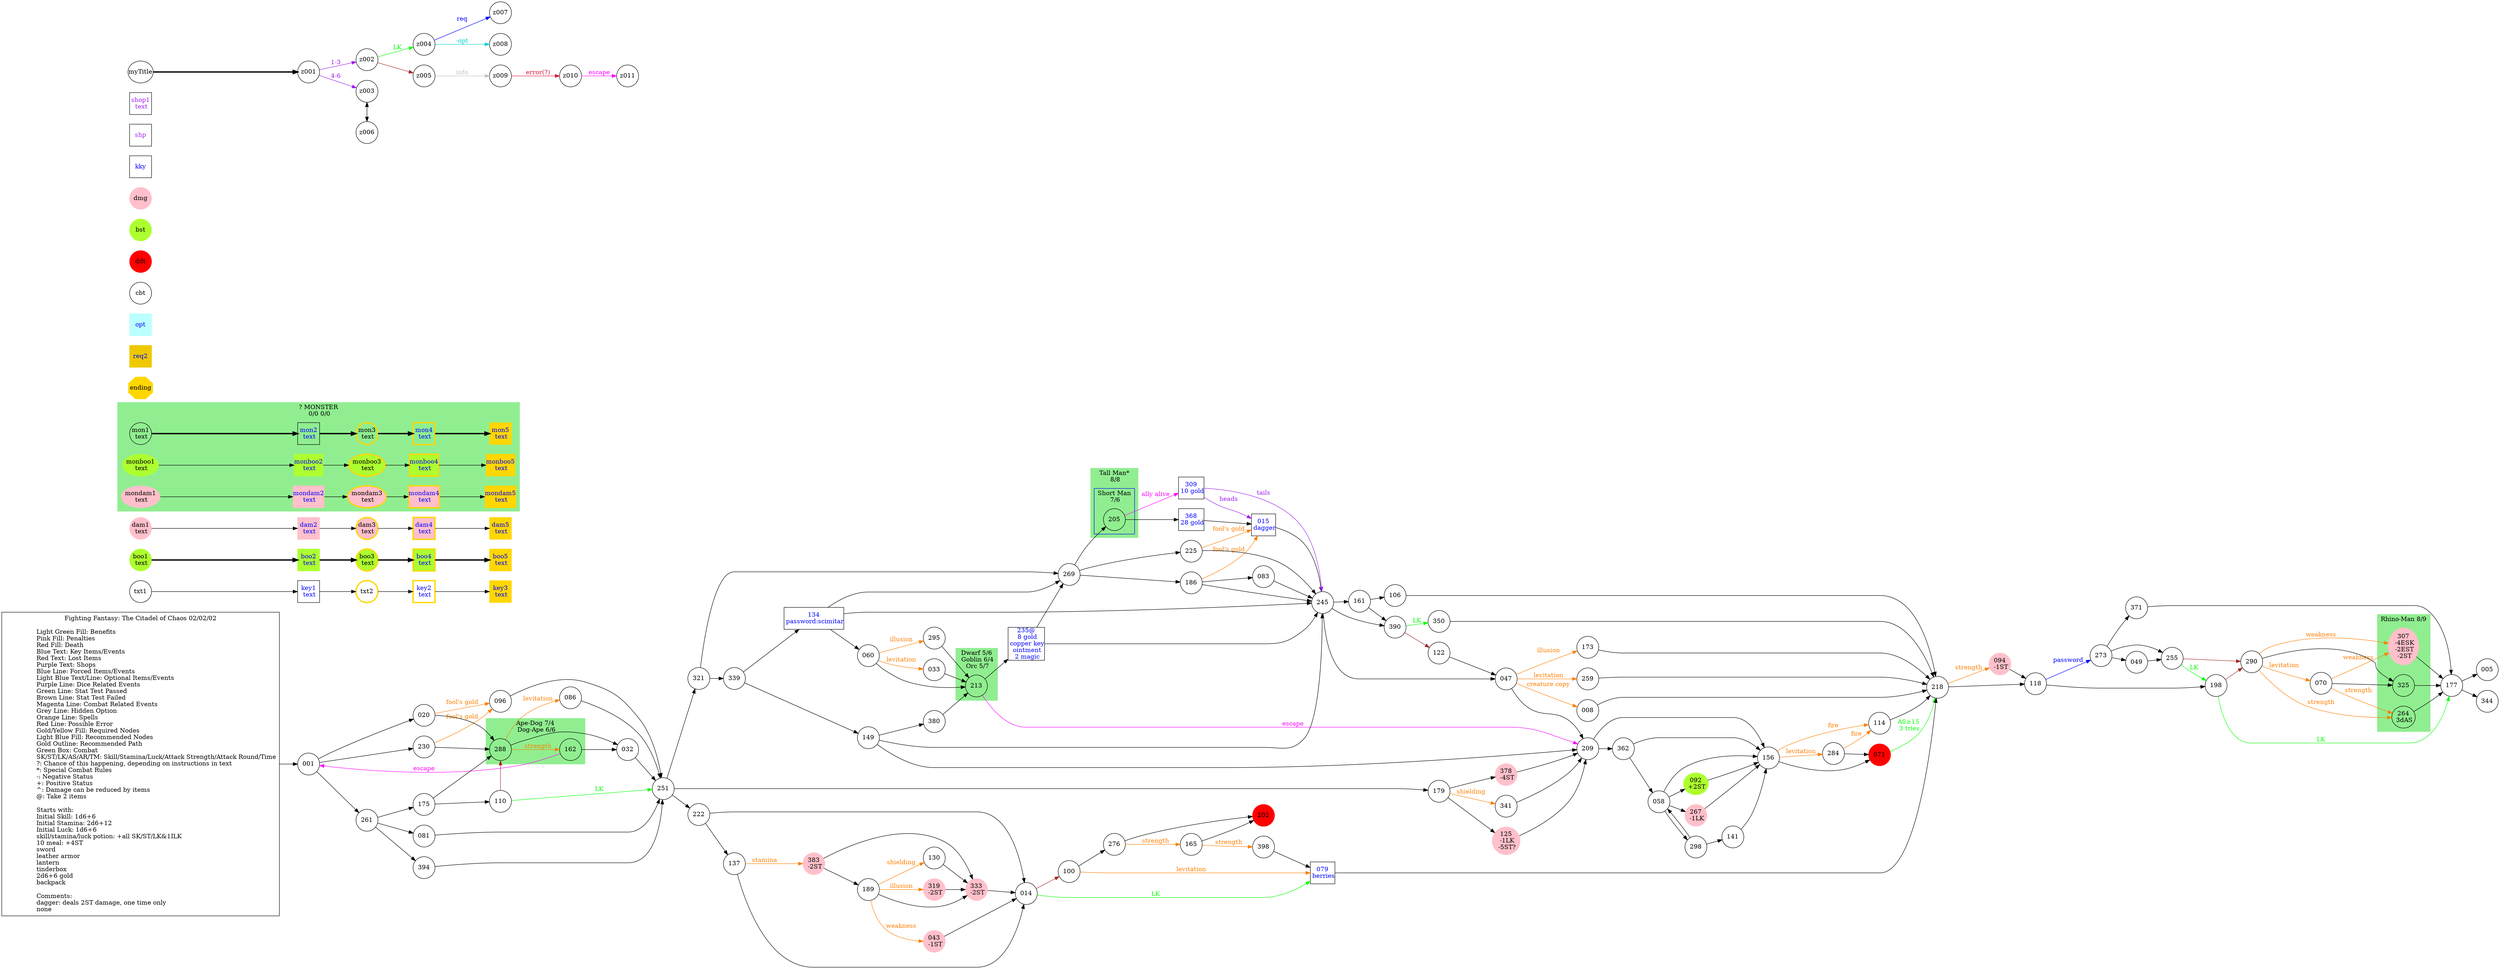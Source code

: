 digraph "Fighting Fantasy: The Citadel of Chaos" {
	// graph defaults
	rankdir=LR
	mclimit=20
	nodesep=.3 // changes horizontal separation of nodes
	ranksep=.4 // changes vertical separation of nodes
	node [height=.7
		width=.7
		shape=ellipse
		margin=0]
	edge[weight=5]

	// a box for a graph label
	// note that you can override the defaults set above
	title [label = "Fighting Fantasy: The Citadel of Chaos 02/02/02\n\n \
		Light Green Fill: Benefits\l \
		Pink Fill: Penalties\l \
		Red Fill: Death\l \
		Blue Text: Key Items/Events\l \
		Red Text: Lost Items\l \
		Purple Text: Shops\l \
		Blue Line: Forced Items/Events\l \
		Light Blue Text/Line: Optional Items/Events\l \
		Purple Line: Dice Related Events\l \
		Green Line: Stat Test Passed\l \
		Brown Line: Stat Test Failed\l \
		Magenta Line: Combat Related Events\l \
		Grey Line: Hidden Option\l \
		Orange Line: Spells\l \
		Red Line: Possible Error\l \
		Gold/Yellow Fill: Required Nodes\l \
		Light Blue Fill: Recommended Nodes\l \
		Gold Outline: Recommended Path\l \
		Green Box: Combat\l \
		SK/ST/LK/AS/AR/TM: Skill/Stamina/Luck/Attack Strength/Attack Round/Time\l \
		?: Chance of this happening, depending on instructions in text\l \
		*: Special Combat Rules\l \
		-: Negative Status\l \
		+: Positive Status\l \
		^: Damage can be reduced by items\l \
		@: Take 2 items\l\l \
		Starts with:\l \
		Initial Skill: 1d6+6\l \
		Initial Stamina: 2d6+12\l \
		Initial Luck: 1d6+6\l \
		skill/stamina/luck potion: +all SK/ST/LK&1ILK\l \
		10 meal: +4ST\l \
		sword\l \
		leather armor\l \
		lantern\l \
		tinderbox\l \
		2d6+6 gold\l \
		backpack\l\l \
		Comments:\l \
		dagger: deals 2ST damage, one time only\l \
		none\l"
		shape = "box"
		margin = 0.1]

	subgraph Required {
		node [style = "filled" color = "gold" fillcolor = "gold" fontcolor = "blue" shape = "rect"]
		key3
		boo5
		dam5
		monboo5
		mondam5
		mon5
		ending [fontcolor = "black" shape = "octagon"]
	}

	subgraph Required2 {
		node [style = "filled" color = "gold2" fillcolor = "gold2" fontcolor = "blue" shape = "rect"]
		req2
	}

	subgraph Recommended {
		node [penwidth = 3 color = "gold"]
		txt2
		key2 [shape = "rect" fontcolor = "blue"]
		boo3 [style = "filled" fillcolor = "greenyellow"]
		boo4 [style = "filled" fillcolor = "greenyellow"]
		dam3 [style = "filled" fillcolor = "pink"]
		dam4 [style = "filled" fillcolor = "pink"]
		monboo3 [style = "filled" fillcolor = "greenyellow"]
		monboo4 [style = "filled" fillcolor = "greenyellow"]
		mondam3 [style = "filled" fillcolor = "pink"]
		mondam4 [style = "filled" fillcolor = "pink"]
		mon3
		mon4
	}
	
	subgraph Optional {
		node [style = "filled" color = "paleturquoise1" fillcolor = "paleturquoise1" fontcolor = "blue" shape = "rect"]
		opt
	}

	subgraph Combat {
		style = "filled" color = "palegreen2"
		subgraph cluster_MONSTER {
			label = "? MONSTER\n 0/0 0/0"
			mon1 [label = "\N\n text"]
			mon2 [shape = "rect" fontcolor = "blue" label = "\N\n text"]
			mon3 [label = "\N\n text"]
			mon4 [shape = "rect" fontcolor = "blue" label = "\N\n text"]
			mon5 [shape = "rect" fontcolor = "blue" label = "\N\n text"]
			monboo1 [style = "filled" color = "greenyellow" label = "\N\n text"]
			monboo2 [shape = "rect" style = "filled" color = "greenyellow" fontcolor = "blue" label = "\N\n text"]
			monboo3 [label = "\N\n text"]
			monboo4 [shape = "rect" fontcolor = "blue" label = "\N\n text"]
			monboo5 [shape = "rect" fontcolor = "blue" label = "\N\n text"]
			mondam1 [style = "filled" color = "pink" label = "\N\n text"]
			mondam2 [shape = "rect" style = "filled" color = "pink" fontcolor = "blue" label = "\N\n text"]
			mondam3 [label = "\N\n text"]
			mondam4 [shape = "rect" fontcolor = "blue" label = "\N\n text"]
			mondam5 [shape = "rect" fontcolor = "blue" label = "\N\n text"]
		}
		
		subgraph cluster_APE_DOG_DOG_APE {
			label = "Ape-Dog 7/4\n Dog-Ape 6/6"
			162
			288
		}
		
		subgraph cluster_TALL_MAN {
			label = "Tall Man*\n 8/8"
			subgraph cluster_SHORT_MAN {
				color = "blue" fillcolor = "palegreen2"
				label = "Short Man\n 7/6"
				205
			}
		}
		
		subgraph cluster_DWARF_GOBLIN_ORC {
			label = "Dwarf 5/6\n Goblin 6/4\n Orc 5/7"
			213
		}
		
		subgraph cluster_RHINO_MAN {
			label = "Rhino-Man 8/9"
			264 [label = "\N\n 3dAS"]
			307 [style = "filled" color = "pink" label = "\N\n -4ESK\n -2EST\n -2ST"]
			325
		}
		
		

		cbt
	}

	subgraph Death {
		node [style = "filled" color = "red"]
		ddt
		071
		202
	}

	subgraph Boost {
		node [style = "filled" color = "greenyellow"]
		bst
		boo1 [label = "\N\n text"]
		boo2 [shape = "rect" fontcolor = "blue" label = "\N\n text"]
		boo3 [label = "\N\n text"]
		boo4 [shape = "rect" fontcolor = "blue" label = "\N\n text"]
		boo5 [shape = "rect" fontcolor = "blue" label = "\N\n text"]
		092 [label = "\N\n +2ST"]
	}

	subgraph Damage {
		node [style = "filled" color = "pink"]
		dmg
		dam1 [label = "\N\n text"]
		dam2 [shape = "rect" fontcolor = "blue" label = "\N\n text"]
		dam3 [label = "\N\n text"]
		dam4 [shape = "rect" fontcolor = "blue" label = "\N\n text"]
		dam5 [shape = "rect" fontcolor = "blue" label = "\N\n text"]
		043 [label = "\N\n -1ST"]
		094 [label = "\N\n -1ST"]
		125 [label = "\N\n -1LK\n -5ST?"]
		267 [label = "\N\n -1LK"]
		319 [label = "\N\n -2ST"]
		333 [label = "\N\n -2ST"]
		378 [label = "\N\n -4ST"]
		383 [label = "\N\n -2ST"]
	}

	subgraph Key_Item {
		node [fontcolor = "blue" shape = "rect"]
		kky
		key1 [label = "\N\n text"]
		key2 [label = "\N\n text"]
		key3 [label = "\N\n text"]
		015 [label = "\N\n dagger"]
		079 [label = "\N\n berries"]
		134 [label = "\N\n password:scimitar"]
		235 [label = "\N@\n 8 gold\n copper key\n ointment\n 2 magic"]
		309 [label = "\N\n 10 gold"]
		368 [label = "\N\n 28 gold"]
	}
	
	subgraph Shop {
		node [fontcolor = "purple" shape = "rect"]
		shp
		shop1 [label = "\N\n text"]
	}

	mon1 -> mon2 -> mon3 -> mon4 -> mon5 [penwidth = 3]
	boo1 -> boo2 -> boo3 -> boo4 -> boo5 [penwidth = 3]
	dam1 -> dam2 -> dam3 -> dam4 -> dam5
	txt1 -> key1 -> txt2 -> key2 -> key3
	monboo1 -> monboo2 -> monboo3 -> monboo4 -> monboo5
	mondam1 -> mondam2 -> mondam3 -> mondam4 -> mondam5

	myTitle -> z001 [penwidth = 3]
	z001 -> z002 [color = "purple" fontcolor = "purple" label = "1-3"]
	z001 -> z003 [color = "purple" fontcolor = "purple" label = "4-6"]
	z002 -> z004 [color = "green" fontcolor = "green" label = "LK"]
	z002 -> z005 [color = "brown"]
	z003 -> z006 [dir = "both"]
	z004 -> z007 [color = "blue" fontcolor = "blue" label = "req"]
	z004 -> z008 [color = "cyan3" fontcolor = "cyan3" label = "-opt"]
	z005 -> z009 [color = "grey" fontcolor = "grey" label = "info"]
	z009 -> z010 [color = "crimson" fontcolor = "crimson" label = "error(?)"]
	z010 -> z011 [color = "magenta" fontcolor = "magenta" label = "escape"]
	{
		rank = same
		z003
		z006
	}

	
	title -> 001
	001 -> 261
	001 -> 230
	001 -> 020
//	002 -> 
//	003 -> 
//	004 -> 
//	005 -> 
//	006 -> 
//	007 -> 
	008 -> 218
//	009 -> 
//	010 -> 
//	011 -> 
//	012 -> 
//	013 -> 
	014 -> 079 [color = "green" fontcolor = "green" label = "LK"]
	014 -> 100 [color = "brown"]
	015 -> 245
//	016 -> 
//	017 -> 
//	018 -> 
//	019 -> 
	020 -> 288
	020 -> 096 [color = "darkorange1" fontcolor = "darkorange1" label = "fool's gold"]
//	021 -> 
//	022 -> 
//	023 -> 
//	024 -> 
//	025 -> 
//	026 -> 
//	027 -> 
//	028 -> 
//	029 -> 
//	030 -> 
//	031 -> 
	032 -> 251
	033 -> 213
//	034 -> 
//	035 -> 
//	036 -> 
//	037 -> 
//	038 -> 
//	039 -> 
//	040 -> 
//	041 -> 
//	042 -> 
	043 -> 014
//	044 -> 
//	045 -> 
//	046 -> 
	047 -> 008 [color = "darkorange1" fontcolor = "darkorange1" label = "creature copy"]
	047 -> 173 [color = "darkorange1" fontcolor = "darkorange1" label = "illusion"]
	047 -> 259 [color = "darkorange1" fontcolor = "darkorange1" label = "levitation"]
	047 -> 209
//	048 -> 
	049 -> 255
//	050 -> 
//	051 -> 
//	052 -> 
//	053 -> 
//	054 -> 
//	055 -> 
//	056 -> 
//	057 -> 
	058 -> 298
	058 -> 267
	058 -> 092
	058 -> 156
//	059 -> 
	060 -> 033 [color = "darkorange1" fontcolor = "darkorange1" label = "levitation"]
	060 -> 295 [color = "darkorange1" fontcolor = "darkorange1" label = "illusion"]
	060 -> 213
//	061 -> 
//	062 -> 
//	063 -> 
//	064 -> 
//	065 -> 
//	066 -> 
//	067 -> 
//	068 -> 
//	069 -> 
	070 -> 307 [color = "darkorange1" fontcolor = "darkorange1" label = "weakness"]
	070 -> 264 [color = "darkorange1" fontcolor = "darkorange1" label = "strength"]
	070 -> 325
	071 -> 218 [color = "green" fontcolor = "green" label = "AS&ge;15\n 3 tries"]
//	072 -> 
//	073 -> 
//	074 -> 
//	075 -> 
//	076 -> 
//	077 -> 
//	078 -> 
	079 -> 218
//	080 -> 
	081 -> 251
//	082 -> 
	083 -> 245
//	084 -> 
//	085 -> 
	086 -> 251
//	087 -> 
//	088 -> 
//	089 -> 
//	090 -> 
//	091 -> 
	092 -> 156
//	093 -> 
	094 -> 118
//	095 -> 
	096 -> 251
//	097 -> 
//	098 -> 
//	099 -> 
	100 -> 079 [color = "darkorange1" fontcolor = "darkorange1" label = "levitation"]
	100 -> 276
//	101 -> 
//	102 -> 
//	103 -> 
//	104 -> 
//	105 -> 
	106 -> 218
//	107 -> 
//	108 -> 
//	109 -> 
	110 -> 251 [color = "green" fontcolor = "green" label = "LK"]
	110 -> 288 [color = "brown"]
//	111 -> 
//	112 -> 
//	113 -> 
	114 -> 218
//	115 -> 
//	116 -> 
//	117 -> 
	118 -> 273 [color = "blue" fontcolor = "blue" label = "password"]
	118 -> 198
//	119 -> 
//	120 -> 
//	121 -> 
	122 -> 047
//	123 -> 
//	124 -> 
	125 -> 209
//	126 -> 
//	127 -> 
//	128 -> 
//	129 -> 
	130 -> 333
//	131 -> 
//	132 -> 
//	133 -> 
	134 -> 060
	134 -> 269
	134 -> 245
//	135 -> 
//	136 -> 
	137 -> 383 [color = "darkorange1" fontcolor = "darkorange1" label = "stamina"]
	137 -> 014
//	138 -> 
//	139 -> 
//	140 -> 
	141 -> 156
//	142 -> 
//	143 -> 
//	144 -> 
//	145 -> 
//	146 -> 
//	147 -> 
//	148 -> 
	149 -> 245
	149 -> 209
	149 -> 380
//	150 -> 
//	151 -> 
//	152 -> 
//	153 -> 
//	154 -> 
//	155 -> 
	156 -> 071
	156 -> 284 [color = "darkorange1" fontcolor = "darkorange1" label = "levitation"]
	156 -> 114 [color = "darkorange1" fontcolor = "darkorange1" label = "fire"]
//	157 -> 
//	158 -> 
//	159 -> 
//	160 -> 
	161 -> 106
	161 -> 390
	162 -> 032
	162 -> 001 [color = "magenta" fontcolor = "magenta" label = "escape"]
//	163 -> 
//	164 -> 
	165 -> 398 [color = "darkorange1" fontcolor = "darkorange1" label = "strength"]
	165 -> 202
//	166 -> 
//	167 -> 
//	168 -> 
//	169 -> 
//	170 -> 
//	171 -> 
//	172 -> 
	173 -> 218
//	174 -> 
	175 -> 110
	175 -> 288
//	176 -> 
	177 -> 005
	177 -> 344
//	178 -> 
	179 -> 378
	179 -> 125
	179 -> 341 [color = "darkorange1" fontcolor = "darkorange1" label = "shielding"]
//	180 -> 
//	181 -> 
//	182 -> 
//	183 -> 
//	184 -> 
//	185 -> 
	186 -> 015 [color = "darkorange1" fontcolor = "darkorange1" label = "fool's gold"]
	186 -> 083
	186 -> 245
//	187 -> 
//	188 -> 
	189 -> 319 [color = "darkorange1" fontcolor = "darkorange1" label = "illusion"]
	189 -> 130 [color = "darkorange1" fontcolor = "darkorange1" label = "shielding"]
	189 -> 043 [color = "darkorange1" fontcolor = "darkorange1" label = "weakness"]
	189 -> 333
//	190 -> 
//	191 -> 
//	192 -> 
//	193 -> 
//	194 -> 
//	195 -> 
//	196 -> 
//	197 -> 
	198 -> 177 [color = "green" fontcolor = "green" label = "LK"]
	198 -> 290 [color = "brown"]
//	199 -> 
//	200 -> 
//	201 -> 
//	203 -> 
//	204 -> 
	205 -> 309 [color = "magenta" fontcolor = "magenta" label = "ally alive"]
	205 -> 368
//	206 -> 
//	207 -> 
//	208 -> 
	209 -> 156
	209 -> 362
//	210 -> 
//	211 -> 
//	212 -> 
	213 -> 235
	213 -> 209 [color = "magenta" fontcolor = "magenta" label = "escape"]
//	214 -> 
//	215 -> 
//	216 -> 
//	217 -> 
	218 -> 118
	218 -> 094 [color = "darkorange1" fontcolor = "darkorange1" label = "strength"]
//	219 -> 
//	220 -> 
//	221 -> 
	222 -> 137
	222 -> 014
//	223 -> 
//	224 -> 
	225 -> 015 [color = "darkorange1" fontcolor = "darkorange1" label = "fool's gold"]
	225 -> 245
//	226 -> 
//	227 -> 
//	228 -> 
//	229 -> 
	230 -> 096 [color = "darkorange1" fontcolor = "darkorange1" label = "fool's gold"]
	230 -> 288
//	231 -> 
//	232 -> 
//	233 -> 
//	234 -> 
	235 -> 245
	235 -> 269
//	236 -> 
//	237 -> 
//	238 -> 
//	239 -> 
//	240 -> 
//	241 -> 
//	242 -> 
//	243 -> 
//	244 -> 
	245 -> 161
	245 -> 390
	245 -> 047
//	246 -> 
//	247 -> 
//	248 -> 
//	249 -> 
//	250 -> 
	251 -> 222
	251 -> 179
	251 -> 321
//	252 -> 
//	253 -> 
//	254 -> 
	255 -> 198 [color = "green" fontcolor = "green" label = "LK"]
	255 -> 290 [color = "brown"]
//	256 -> 
//	257 -> 
//	258 -> 
	259 -> 218
//	260 -> 
	261 -> 081
	261 -> 175
	261 -> 394
//	262 -> 
//	263 -> 
	264 -> 177
//	265 -> 
//	266 -> 
	267 -> 156
//	268 -> 
	269 -> 205
	269 -> 186
	269 -> 225
//	270 -> 
//	271 -> 
//	272 -> 
	273 -> 371
	273 -> 255
	273 -> 049
//	274 -> 
//	275 -> 
	276 -> 165 [color = "darkorange1" fontcolor = "darkorange1" label = "strength"]
	276 -> 202
//	277 -> 
//	278 -> 
//	279 -> 
//	280 -> 
//	281 -> 
//	282 -> 
//	283 -> 
	284 -> 071
	284 -> 114 [color = "darkorange1" fontcolor = "darkorange1" label = "fire"]
//	285 -> 
//	286 -> 
//	287 -> 
	288 -> 162 [color = "darkorange1" fontcolor = "darkorange1" label = "strength"]
	288 -> 086 [color = "darkorange1" fontcolor = "darkorange1" label = "levitation"]
	288 -> 032
//	289 -> 
	290 -> 325
	290 -> 307 [color = "darkorange1" fontcolor = "darkorange1" label = "weakness"]
	290 -> 070 [color = "darkorange1" fontcolor = "darkorange1" label = "levitation"]
	290 -> 264 [color = "darkorange1" fontcolor = "darkorange1" label = "strength"]
//	291 -> 
//	292 -> 
//	293 -> 
//	294 -> 
	295 -> 213
//	296 -> 
//	297 -> 
	298 -> 058
	298 -> 141
//	299 -> 
//	300 -> 
//	301 -> 
//	302 -> 
//	303 -> 
//	304 -> 
//	305 -> 
//	306 -> 
	307 -> 177
//	308 -> 
	309 -> 015 [color = "purple" fontcolor = "purple" label = "heads"]
	309 -> 245 [color = "purple" fontcolor = "purple" label = "tails"]
//	310 -> 
//	311 -> 
//	312 -> 
//	313 -> 
//	314 -> 
//	315 -> 
//	316 -> 
//	317 -> 
//	318 -> 
	319 -> 333
//	320 -> 
	321 -> 269
	321 -> 339
//	322 -> 
//	323 -> 
//	324 -> 
	325 -> 177
//	326 -> 
//	327 -> 
//	328 -> 
//	329 -> 
//	330 -> 
//	331 -> 
//	332 -> 
	333 -> 014
//	334 -> 
//	335 -> 
//	336 -> 
//	337 -> 
//	338 -> 
	339 -> 134
	339 -> 149
//	340 -> 
	341 -> 209
//	342 -> 
//	343 -> 
//	344 -> 
//	345 -> 
//	346 -> 
//	347 -> 
//	348 -> 
//	349 -> 
	350 -> 218
//	351 -> 
//	352 -> 
//	353 -> 
//	354 -> 
//	355 -> 
//	356 -> 
//	357 -> 
//	358 -> 
//	359 -> 
//	360 -> 
//	361 -> 
	362 -> 058
	362 -> 156
//	363 -> 
//	364 -> 
//	365 -> 
//	366 -> 
//	367 -> 
	368 -> 015
//	369 -> 
//	370 -> 
	371 -> 177
//	372 -> 
//	373 -> 
//	374 -> 
//	375 -> 
//	376 -> 
//	377 -> 
	378 -> 209
//	379 -> 
	380 -> 213
//	381 -> 
//	382 -> 
	383 -> 333
	383 -> 189
//	384 -> 
//	385 -> 
//	386 -> 
//	387 -> 
//	388 -> 
//	389 -> 
	390 -> 350 [color = "green" fontcolor = "green" label = "LK"]
	390 -> 122 [color = "brown"]
//	391 -> 
//	392 -> 
//	393 -> 
	394 -> 251
//	395 -> 
//	396 -> 
//	397 -> 
	398 -> 079
//	399 -> 
//	400 -> 
}
